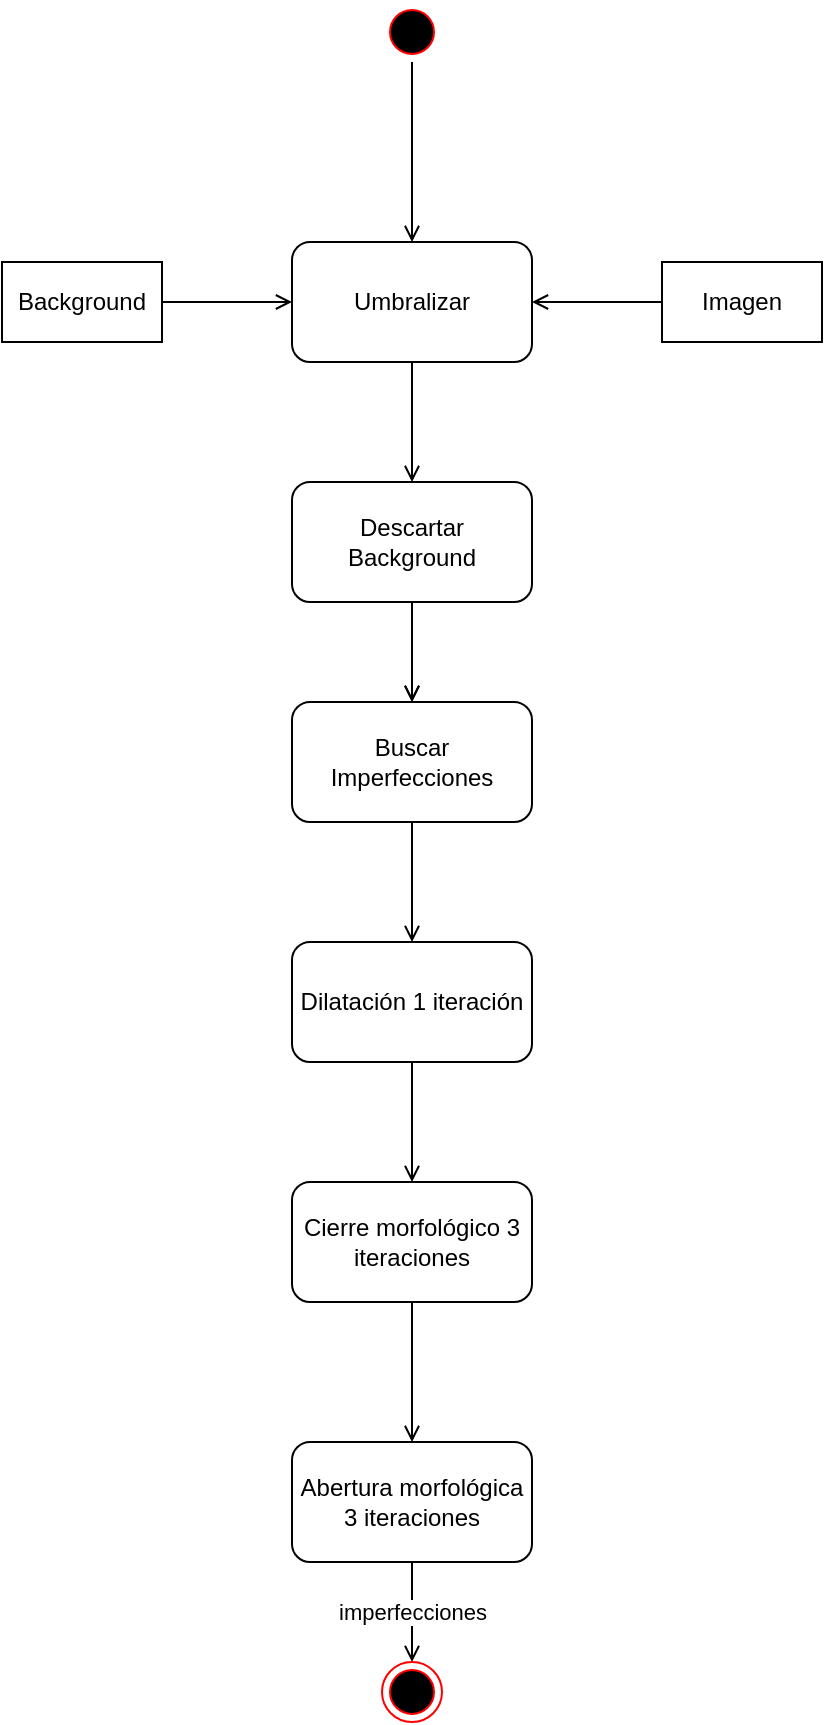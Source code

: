 <mxfile version="14.5.3" type="device"><diagram id="Vj0sF5NvfPKMyUb4otW5" name="Page-1"><mxGraphModel dx="772" dy="1051" grid="1" gridSize="10" guides="1" tooltips="1" connect="1" arrows="1" fold="1" page="1" pageScale="1" pageWidth="827" pageHeight="1169" math="0" shadow="0"><root><mxCell id="0"/><mxCell id="1" parent="0"/><mxCell id="SuU7fNLHMOv7yTY8EykH-1" value="Imagen" style="rounded=0;whiteSpace=wrap;html=1;" vertex="1" parent="1"><mxGeometry x="615" y="200" width="80" height="40" as="geometry"/></mxCell><mxCell id="SuU7fNLHMOv7yTY8EykH-2" value="Umbralizar" style="rounded=1;whiteSpace=wrap;html=1;" vertex="1" parent="1"><mxGeometry x="430" y="190" width="120" height="60" as="geometry"/></mxCell><mxCell id="SuU7fNLHMOv7yTY8EykH-3" value="" style="endArrow=open;html=1;exitX=0;exitY=0.5;exitDx=0;exitDy=0;endFill=0;entryX=1;entryY=0.5;entryDx=0;entryDy=0;" edge="1" parent="1" source="SuU7fNLHMOv7yTY8EykH-1" target="SuU7fNLHMOv7yTY8EykH-2"><mxGeometry width="50" height="50" relative="1" as="geometry"><mxPoint x="500" y="110" as="sourcePoint"/><mxPoint x="500" y="200" as="targetPoint"/></mxGeometry></mxCell><mxCell id="SuU7fNLHMOv7yTY8EykH-4" value="" style="edgeStyle=orthogonalEdgeStyle;rounded=0;orthogonalLoop=1;jettySize=auto;html=1;endArrow=open;endFill=0;" edge="1" parent="1" source="SuU7fNLHMOv7yTY8EykH-5" target="SuU7fNLHMOv7yTY8EykH-7"><mxGeometry relative="1" as="geometry"/></mxCell><mxCell id="SuU7fNLHMOv7yTY8EykH-5" value="Descartar Background" style="rounded=1;whiteSpace=wrap;html=1;" vertex="1" parent="1"><mxGeometry x="430" y="310" width="120" height="60" as="geometry"/></mxCell><mxCell id="SuU7fNLHMOv7yTY8EykH-6" value="" style="endArrow=open;html=1;exitX=0.5;exitY=1;exitDx=0;exitDy=0;endFill=0;entryX=0.5;entryY=0;entryDx=0;entryDy=0;" edge="1" parent="1" source="SuU7fNLHMOv7yTY8EykH-2" target="SuU7fNLHMOv7yTY8EykH-5"><mxGeometry width="50" height="50" relative="1" as="geometry"><mxPoint x="489.5" y="260" as="sourcePoint"/><mxPoint x="489.5" y="350" as="targetPoint"/></mxGeometry></mxCell><mxCell id="SuU7fNLHMOv7yTY8EykH-7" value="Buscar Imperfecciones" style="rounded=1;whiteSpace=wrap;html=1;" vertex="1" parent="1"><mxGeometry x="430" y="420" width="120" height="60" as="geometry"/></mxCell><mxCell id="SuU7fNLHMOv7yTY8EykH-8" value="" style="endArrow=open;html=1;exitX=0.5;exitY=1;exitDx=0;exitDy=0;endFill=0;entryX=0.5;entryY=0;entryDx=0;entryDy=0;" edge="1" parent="1" source="SuU7fNLHMOv7yTY8EykH-5" target="SuU7fNLHMOv7yTY8EykH-7"><mxGeometry width="50" height="50" relative="1" as="geometry"><mxPoint x="500" y="260" as="sourcePoint"/><mxPoint x="500" y="320" as="targetPoint"/></mxGeometry></mxCell><mxCell id="SuU7fNLHMOv7yTY8EykH-9" value="Dilatación 1 iteración" style="rounded=1;whiteSpace=wrap;html=1;" vertex="1" parent="1"><mxGeometry x="430" y="540" width="120" height="60" as="geometry"/></mxCell><mxCell id="SuU7fNLHMOv7yTY8EykH-10" value="" style="edgeStyle=orthogonalEdgeStyle;rounded=0;orthogonalLoop=1;jettySize=auto;html=1;endArrow=open;endFill=0;exitX=0.5;exitY=1;exitDx=0;exitDy=0;entryX=0.5;entryY=0;entryDx=0;entryDy=0;" edge="1" parent="1" source="SuU7fNLHMOv7yTY8EykH-7" target="SuU7fNLHMOv7yTY8EykH-9"><mxGeometry relative="1" as="geometry"><mxPoint x="500" y="380" as="sourcePoint"/><mxPoint x="500" y="430" as="targetPoint"/></mxGeometry></mxCell><mxCell id="SuU7fNLHMOv7yTY8EykH-11" value="Cierre morfológico 3 iteraciones" style="rounded=1;whiteSpace=wrap;html=1;" vertex="1" parent="1"><mxGeometry x="430" y="660" width="120" height="60" as="geometry"/></mxCell><mxCell id="SuU7fNLHMOv7yTY8EykH-12" value="" style="edgeStyle=orthogonalEdgeStyle;rounded=0;orthogonalLoop=1;jettySize=auto;html=1;endArrow=open;endFill=0;exitX=0.5;exitY=1;exitDx=0;exitDy=0;entryX=0.5;entryY=0;entryDx=0;entryDy=0;" edge="1" parent="1" source="SuU7fNLHMOv7yTY8EykH-9" target="SuU7fNLHMOv7yTY8EykH-11"><mxGeometry relative="1" as="geometry"><mxPoint x="500" y="490" as="sourcePoint"/><mxPoint x="500" y="550" as="targetPoint"/></mxGeometry></mxCell><mxCell id="SuU7fNLHMOv7yTY8EykH-13" value="Abertura morfológica 3 iteraciones" style="rounded=1;whiteSpace=wrap;html=1;" vertex="1" parent="1"><mxGeometry x="430" y="790" width="120" height="60" as="geometry"/></mxCell><mxCell id="SuU7fNLHMOv7yTY8EykH-14" value="" style="edgeStyle=orthogonalEdgeStyle;rounded=0;orthogonalLoop=1;jettySize=auto;html=1;endArrow=open;endFill=0;exitX=0.5;exitY=1;exitDx=0;exitDy=0;entryX=0.5;entryY=0;entryDx=0;entryDy=0;" edge="1" parent="1" source="SuU7fNLHMOv7yTY8EykH-11" target="SuU7fNLHMOv7yTY8EykH-13"><mxGeometry relative="1" as="geometry"><mxPoint x="500" y="610" as="sourcePoint"/><mxPoint x="500" y="670" as="targetPoint"/></mxGeometry></mxCell><mxCell id="SuU7fNLHMOv7yTY8EykH-15" value="imperfecciones" style="edgeStyle=orthogonalEdgeStyle;rounded=0;orthogonalLoop=1;jettySize=auto;html=1;endArrow=open;endFill=0;exitX=0.5;exitY=1;exitDx=0;exitDy=0;entryX=0.5;entryY=0;entryDx=0;entryDy=0;" edge="1" parent="1" source="SuU7fNLHMOv7yTY8EykH-13" target="SuU7fNLHMOv7yTY8EykH-16"><mxGeometry relative="1" as="geometry"><mxPoint x="500" y="730" as="sourcePoint"/><mxPoint x="490" y="900" as="targetPoint"/></mxGeometry></mxCell><mxCell id="SuU7fNLHMOv7yTY8EykH-16" value="" style="ellipse;html=1;shape=endState;fillColor=#000000;strokeColor=#ff0000;" vertex="1" parent="1"><mxGeometry x="475" y="900" width="30" height="30" as="geometry"/></mxCell><mxCell id="SuU7fNLHMOv7yTY8EykH-17" value="" style="ellipse;html=1;shape=startState;fillColor=#000000;strokeColor=#ff0000;" vertex="1" parent="1"><mxGeometry x="475" y="70" width="30" height="30" as="geometry"/></mxCell><mxCell id="SuU7fNLHMOv7yTY8EykH-18" value="" style="endArrow=open;html=1;exitX=0.5;exitY=1;exitDx=0;exitDy=0;endFill=0;entryX=0.5;entryY=0;entryDx=0;entryDy=0;" edge="1" parent="1" source="SuU7fNLHMOv7yTY8EykH-17" target="SuU7fNLHMOv7yTY8EykH-2"><mxGeometry width="50" height="50" relative="1" as="geometry"><mxPoint x="489.5" y="110" as="sourcePoint"/><mxPoint x="489.5" y="170" as="targetPoint"/></mxGeometry></mxCell><mxCell id="SuU7fNLHMOv7yTY8EykH-19" value="Background" style="rounded=0;whiteSpace=wrap;html=1;" vertex="1" parent="1"><mxGeometry x="285" y="200" width="80" height="40" as="geometry"/></mxCell><mxCell id="SuU7fNLHMOv7yTY8EykH-20" value="" style="endArrow=open;html=1;exitX=1;exitY=0.5;exitDx=0;exitDy=0;endFill=0;entryX=0;entryY=0.5;entryDx=0;entryDy=0;" edge="1" parent="1" source="SuU7fNLHMOv7yTY8EykH-19" target="SuU7fNLHMOv7yTY8EykH-2"><mxGeometry width="50" height="50" relative="1" as="geometry"><mxPoint x="170" y="110" as="sourcePoint"/><mxPoint x="220" y="220" as="targetPoint"/></mxGeometry></mxCell></root></mxGraphModel></diagram></mxfile>